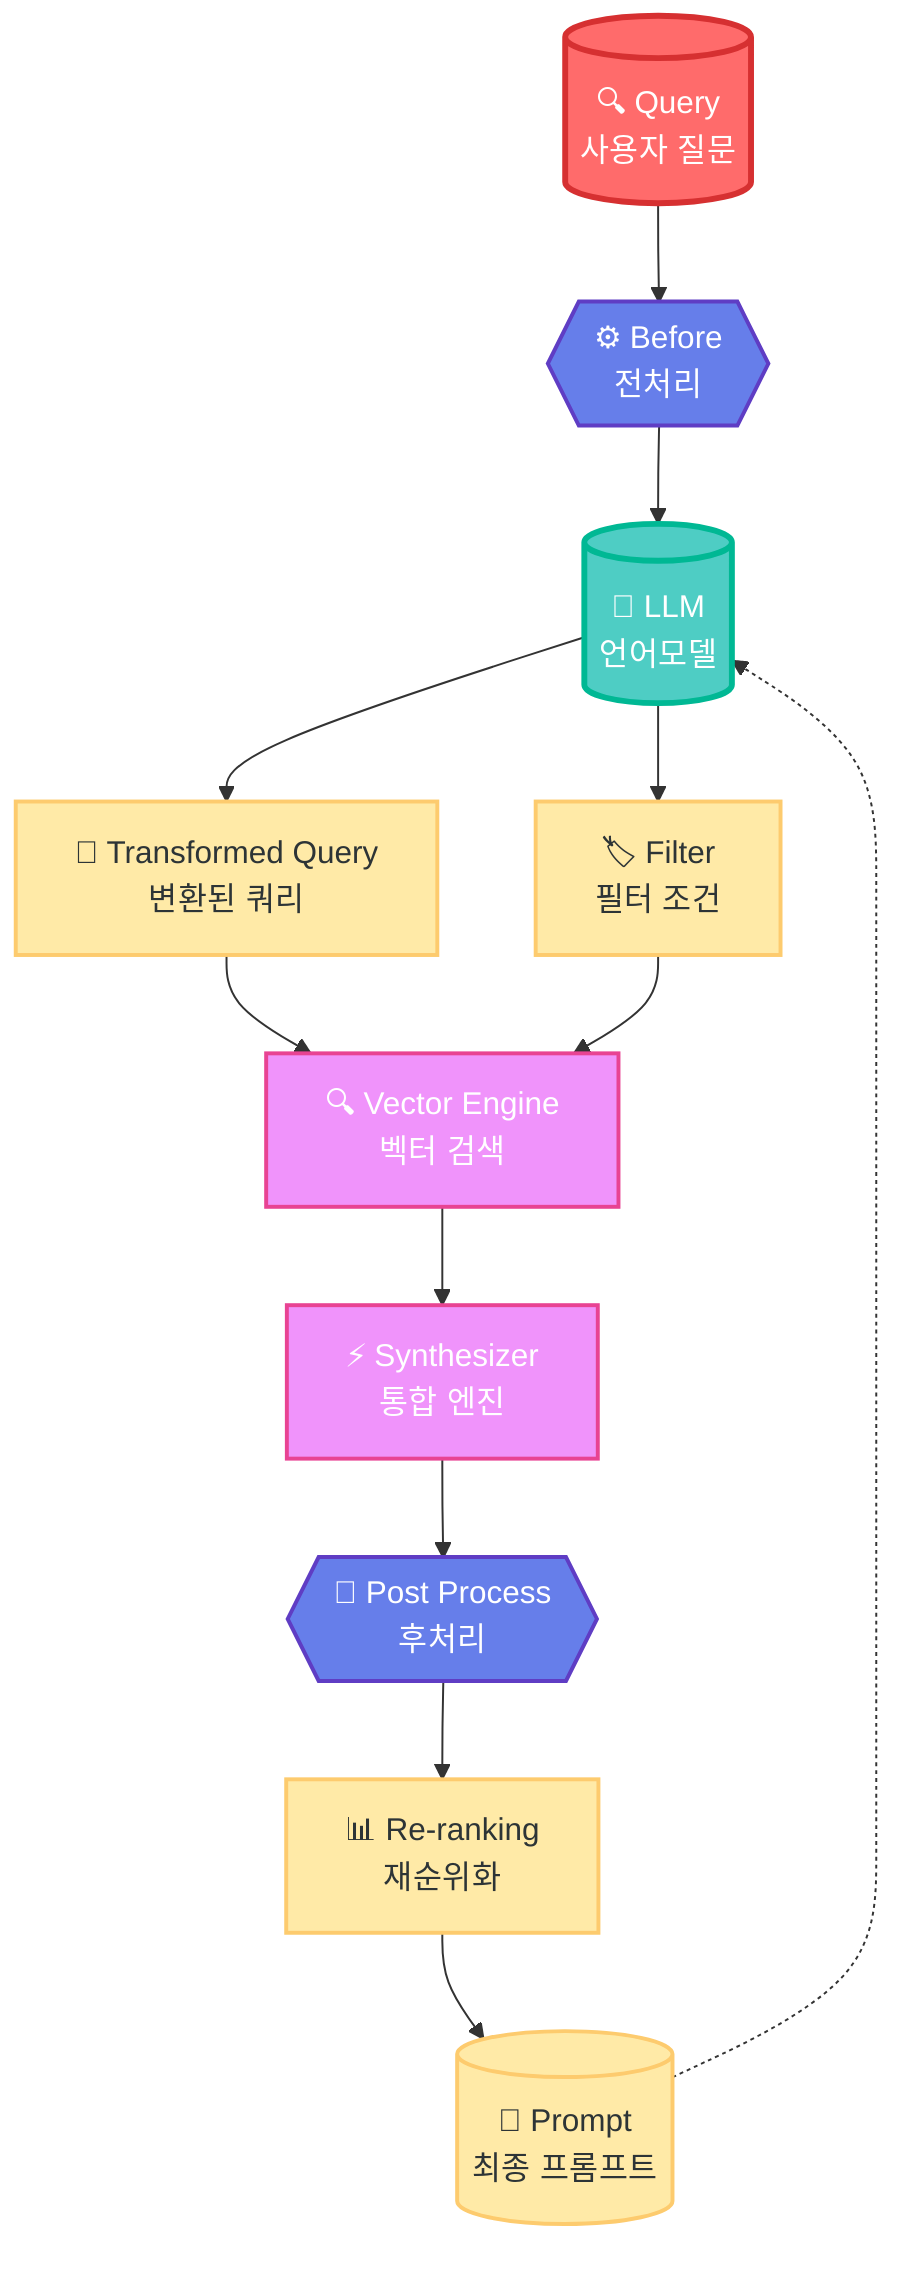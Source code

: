 graph TB
    %% 사용자 쿼리 시작점
    Query[("🔍 Query<br/>사용자 질문")] 
    
    %% Before 단계 - 쿼리 전처리
    Before{{"⚙️ Before<br/>전처리"}}
    
    %% LLM을 통한 쿼리 분석 및 변환
    LLM[("🤖 LLM<br/>언어모델")]
    
    %% 변환된 쿼리들
    TransQuery["📝 Transformed Query<br/>변환된 쿼리"]
    Filter["🏷️ Filter<br/>필터 조건"]
    
    %% 검색 엔진들
    VectorEngine["🔍 Vector Engine<br/>벡터 검색"]
    Synthesizer["⚡ Synthesizer<br/>통합 엔진"]
    
    %% 후처리 및 재순위
    PostProcess{{"🔄 Post Process<br/>후처리"}}
    Reranking["📊 Re-ranking<br/>재순위화"]
    
    %% 최종 프롬프트 생성
    Prompt[("💬 Prompt<br/>최종 프롬프트")]
    
    %% 연결 관계
    Query --> Before
    Before --> LLM
    
    %% LLM에서 여러 출력으로 분기
    LLM --> TransQuery
    LLM --> Filter
    
    %% 병렬 검색 수행
    TransQuery --> VectorEngine
    Filter --> VectorEngine
    
    %% 검색 결과 통합
    VectorEngine --> Synthesizer
    
    %% 후처리 과정
    Synthesizer --> PostProcess
    PostProcess --> Reranking
    
    %% 최종 프롬프트로
    Reranking --> Prompt
    
    %% 피드백 루프 (LLM으로 다시)
    Prompt -.-> LLM
    
    %% 스타일링
    classDef queryStyle fill:#ff6b6b,stroke:#d63031,stroke-width:3px,color:#fff
    classDef llmStyle fill:#4ecdc4,stroke:#00b894,stroke-width:3px,color:#fff
    classDef processStyle fill:#667eea,stroke:#5f3dc4,stroke-width:2px,color:#fff
    classDef engineStyle fill:#f093fb,stroke:#e84393,stroke-width:2px,color:#fff
    classDef outputStyle fill:#ffeaa7,stroke:#fdcb6e,stroke-width:2px,color:#2d3436
    
    class Query queryStyle
    class LLM llmStyle
    class Before,PostProcess processStyle
    class VectorEngine,Synthesizer engineStyle
    class TransQuery,Filter,Reranking,Prompt outputStyle